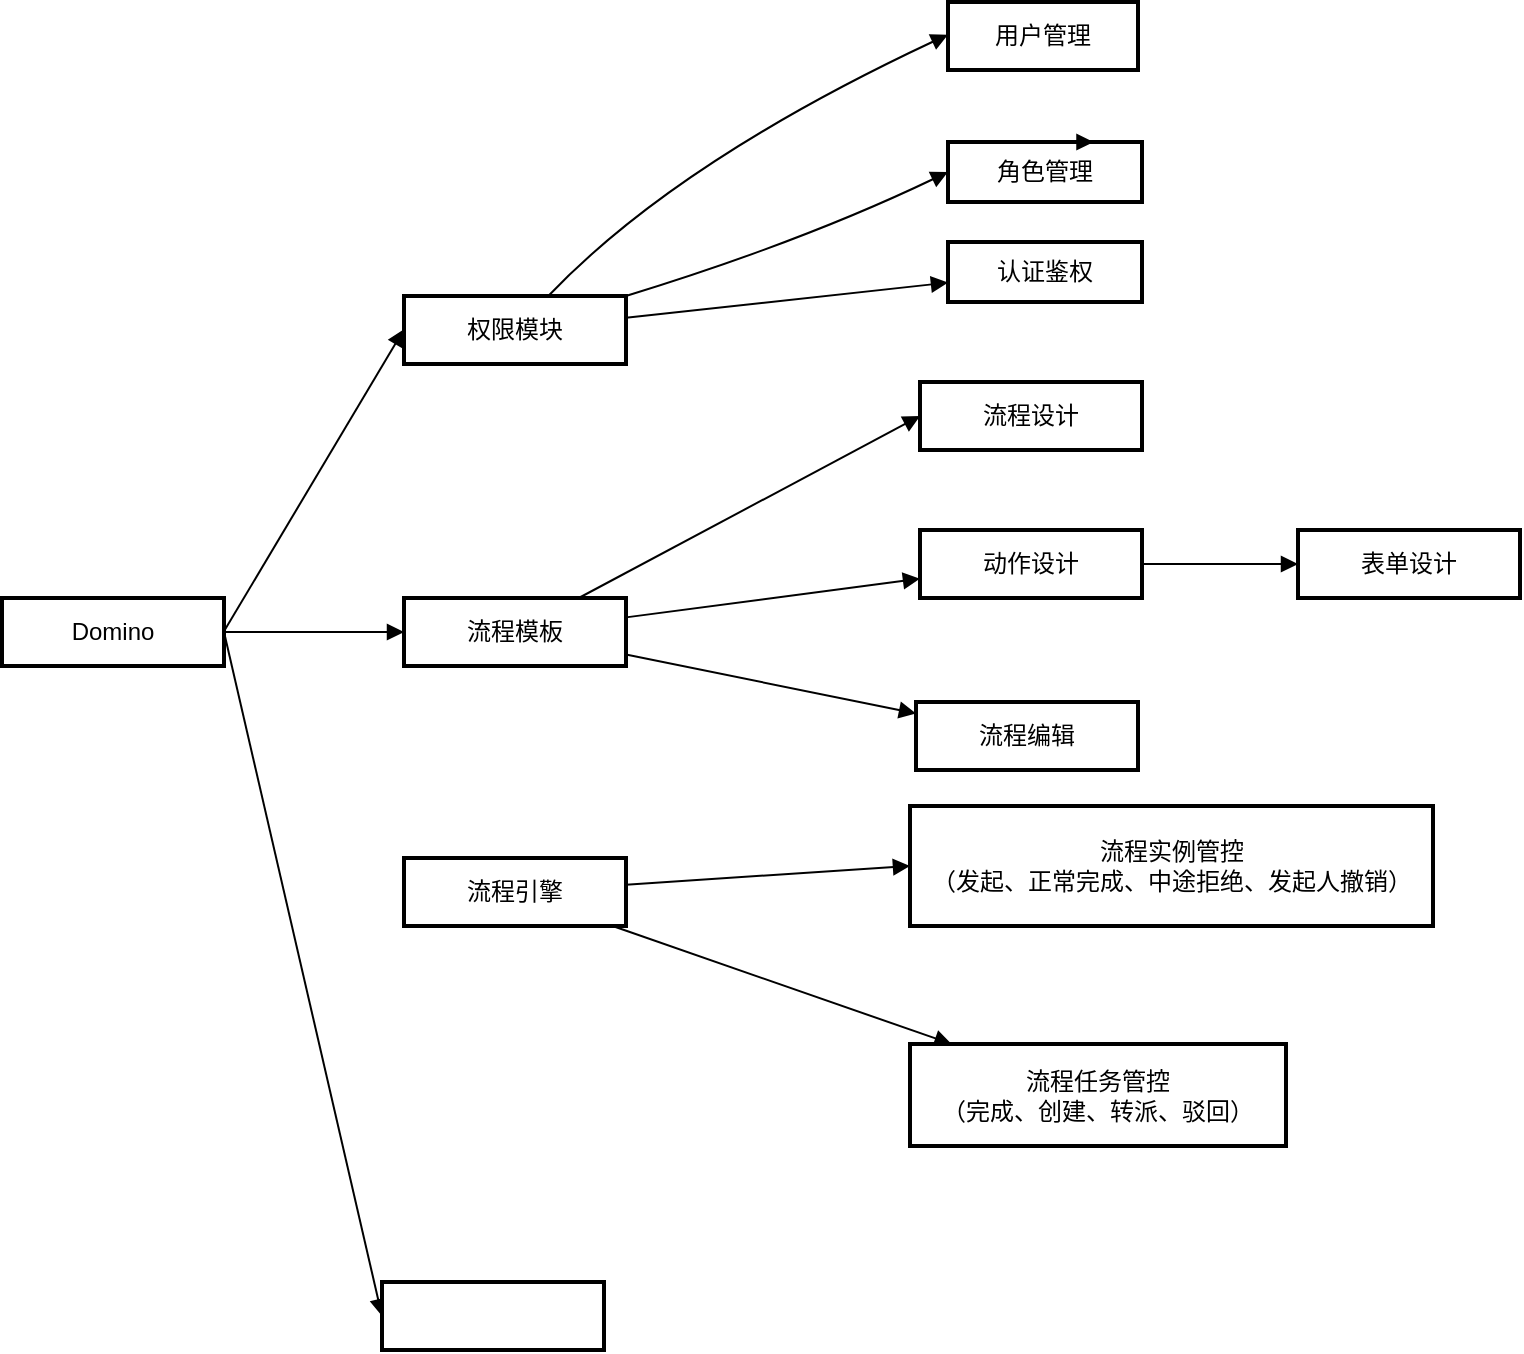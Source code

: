 <mxfile version="24.6.4" type="github">
  <diagram name="第 1 页" id="nqRD-a27WpIO2w8qelBA">
    <mxGraphModel dx="1781" dy="521" grid="1" gridSize="10" guides="1" tooltips="1" connect="1" arrows="1" fold="1" page="1" pageScale="1" pageWidth="827" pageHeight="1169" math="0" shadow="0">
      <root>
        <mxCell id="0" />
        <mxCell id="1" parent="0" />
        <mxCell id="qZ0Al_ocSewOCygFmfN4-48" value="" style="edgeStyle=none;shape=connector;curved=1;rounded=1;orthogonalLoop=1;jettySize=auto;html=1;strokeColor=default;align=center;verticalAlign=middle;fontFamily=Helvetica;fontSize=12;fontColor=default;labelBackgroundColor=default;startArrow=none;endArrow=block;exitX=1;exitY=0.5;exitDx=0;exitDy=0;" edge="1" parent="1" source="2" target="qZ0Al_ocSewOCygFmfN4-47">
          <mxGeometry relative="1" as="geometry" />
        </mxCell>
        <mxCell id="qZ0Al_ocSewOCygFmfN4-70" value="" style="edgeStyle=none;shape=connector;curved=1;rounded=1;orthogonalLoop=1;jettySize=auto;html=1;strokeColor=default;align=center;verticalAlign=middle;fontFamily=Helvetica;fontSize=12;fontColor=default;labelBackgroundColor=default;startArrow=none;endArrow=block;exitX=1;exitY=0.5;exitDx=0;exitDy=0;entryX=0;entryY=0.5;entryDx=0;entryDy=0;" edge="1" parent="1" source="2" target="qZ0Al_ocSewOCygFmfN4-69">
          <mxGeometry relative="1" as="geometry" />
        </mxCell>
        <mxCell id="2" value="Domino" style="whiteSpace=wrap;strokeWidth=2;" parent="1" vertex="1">
          <mxGeometry x="-40" y="318" width="111" height="34" as="geometry" />
        </mxCell>
        <mxCell id="qZ0Al_ocSewOCygFmfN4-38" value="" style="edgeStyle=none;shape=connector;curved=1;rounded=1;orthogonalLoop=1;jettySize=auto;html=1;strokeColor=default;align=center;verticalAlign=middle;fontFamily=Helvetica;fontSize=11;fontColor=default;labelBackgroundColor=default;startArrow=none;endArrow=block;entryX=0;entryY=0.5;entryDx=0;entryDy=0;" edge="1" parent="1" source="3" target="qZ0Al_ocSewOCygFmfN4-37">
          <mxGeometry relative="1" as="geometry">
            <Array as="points">
              <mxPoint x="360" y="140" />
            </Array>
          </mxGeometry>
        </mxCell>
        <mxCell id="qZ0Al_ocSewOCygFmfN4-44" value="" style="edgeStyle=none;shape=connector;curved=1;rounded=1;orthogonalLoop=1;jettySize=auto;html=1;strokeColor=default;align=center;verticalAlign=middle;fontFamily=Helvetica;fontSize=11;fontColor=default;labelBackgroundColor=default;startArrow=none;endArrow=block;" edge="1" parent="1" source="3" target="qZ0Al_ocSewOCygFmfN4-43">
          <mxGeometry relative="1" as="geometry" />
        </mxCell>
        <mxCell id="3" value="权限模块" style="whiteSpace=wrap;strokeWidth=2;" parent="1" vertex="1">
          <mxGeometry x="161" y="167" width="111" height="34" as="geometry" />
        </mxCell>
        <mxCell id="4" value="用户管理" style="whiteSpace=wrap;strokeWidth=2;" parent="1" vertex="1">
          <mxGeometry x="433" y="20" width="95" height="34" as="geometry" />
        </mxCell>
        <mxCell id="15" value="" style="curved=1;startArrow=none;endArrow=block;exitX=1;exitY=0.49;entryX=0;entryY=0.49;" parent="1" source="2" target="3" edge="1">
          <mxGeometry relative="1" as="geometry">
            <Array as="points" />
          </mxGeometry>
        </mxCell>
        <mxCell id="16" value="" style="curved=1;startArrow=none;endArrow=block;exitX=0.65;exitY=0;entryX=0;entryY=0.48;" parent="1" source="3" target="4" edge="1">
          <mxGeometry relative="1" as="geometry">
            <Array as="points">
              <mxPoint x="297" y="100" />
            </Array>
          </mxGeometry>
        </mxCell>
        <mxCell id="qZ0Al_ocSewOCygFmfN4-37" value="角色管理" style="whiteSpace=wrap;strokeWidth=2;" vertex="1" parent="1">
          <mxGeometry x="433" y="90" width="97" height="30" as="geometry" />
        </mxCell>
        <mxCell id="qZ0Al_ocSewOCygFmfN4-39" style="edgeStyle=none;shape=connector;curved=1;rounded=1;orthogonalLoop=1;jettySize=auto;html=1;exitX=0.5;exitY=0;exitDx=0;exitDy=0;entryX=0.75;entryY=0;entryDx=0;entryDy=0;strokeColor=default;align=center;verticalAlign=middle;fontFamily=Helvetica;fontSize=11;fontColor=default;labelBackgroundColor=default;startArrow=none;endArrow=block;" edge="1" parent="1" source="qZ0Al_ocSewOCygFmfN4-37" target="qZ0Al_ocSewOCygFmfN4-37">
          <mxGeometry relative="1" as="geometry" />
        </mxCell>
        <mxCell id="qZ0Al_ocSewOCygFmfN4-43" value="认证鉴权" style="whiteSpace=wrap;strokeWidth=2;" vertex="1" parent="1">
          <mxGeometry x="433" y="140" width="97" height="30" as="geometry" />
        </mxCell>
        <mxCell id="qZ0Al_ocSewOCygFmfN4-50" value="" style="edgeStyle=none;shape=connector;curved=1;rounded=1;orthogonalLoop=1;jettySize=auto;html=1;strokeColor=default;align=center;verticalAlign=middle;fontFamily=Helvetica;fontSize=12;fontColor=default;labelBackgroundColor=default;startArrow=none;endArrow=block;entryX=0;entryY=0.5;entryDx=0;entryDy=0;" edge="1" parent="1" source="qZ0Al_ocSewOCygFmfN4-47" target="qZ0Al_ocSewOCygFmfN4-49">
          <mxGeometry relative="1" as="geometry" />
        </mxCell>
        <mxCell id="qZ0Al_ocSewOCygFmfN4-52" value="" style="edgeStyle=none;shape=connector;curved=1;rounded=1;orthogonalLoop=1;jettySize=auto;html=1;strokeColor=default;align=center;verticalAlign=middle;fontFamily=Helvetica;fontSize=12;fontColor=default;labelBackgroundColor=default;startArrow=none;endArrow=block;" edge="1" parent="1" source="qZ0Al_ocSewOCygFmfN4-47" target="qZ0Al_ocSewOCygFmfN4-51">
          <mxGeometry relative="1" as="geometry" />
        </mxCell>
        <mxCell id="qZ0Al_ocSewOCygFmfN4-58" value="" style="edgeStyle=none;shape=connector;curved=1;rounded=1;orthogonalLoop=1;jettySize=auto;html=1;strokeColor=default;align=center;verticalAlign=middle;fontFamily=Helvetica;fontSize=12;fontColor=default;labelBackgroundColor=default;startArrow=none;endArrow=block;" edge="1" parent="1" source="qZ0Al_ocSewOCygFmfN4-47" target="qZ0Al_ocSewOCygFmfN4-57">
          <mxGeometry relative="1" as="geometry" />
        </mxCell>
        <mxCell id="qZ0Al_ocSewOCygFmfN4-47" value="流程模板" style="whiteSpace=wrap;strokeWidth=2;" vertex="1" parent="1">
          <mxGeometry x="161" y="318" width="111" height="34" as="geometry" />
        </mxCell>
        <mxCell id="qZ0Al_ocSewOCygFmfN4-49" value="流程设计" style="whiteSpace=wrap;strokeWidth=2;" vertex="1" parent="1">
          <mxGeometry x="419" y="210" width="111" height="34" as="geometry" />
        </mxCell>
        <mxCell id="qZ0Al_ocSewOCygFmfN4-56" value="" style="edgeStyle=none;shape=connector;curved=1;rounded=1;orthogonalLoop=1;jettySize=auto;html=1;strokeColor=default;align=center;verticalAlign=middle;fontFamily=Helvetica;fontSize=12;fontColor=default;labelBackgroundColor=default;startArrow=none;endArrow=block;" edge="1" parent="1" source="qZ0Al_ocSewOCygFmfN4-51" target="qZ0Al_ocSewOCygFmfN4-55">
          <mxGeometry relative="1" as="geometry" />
        </mxCell>
        <mxCell id="qZ0Al_ocSewOCygFmfN4-51" value="动作设计" style="whiteSpace=wrap;strokeWidth=2;" vertex="1" parent="1">
          <mxGeometry x="419" y="284" width="111" height="34" as="geometry" />
        </mxCell>
        <mxCell id="qZ0Al_ocSewOCygFmfN4-55" value="表单设计" style="whiteSpace=wrap;strokeWidth=2;" vertex="1" parent="1">
          <mxGeometry x="608" y="284" width="111" height="34" as="geometry" />
        </mxCell>
        <mxCell id="qZ0Al_ocSewOCygFmfN4-57" value="流程编辑" style="whiteSpace=wrap;strokeWidth=2;" vertex="1" parent="1">
          <mxGeometry x="417" y="370" width="111" height="34" as="geometry" />
        </mxCell>
        <mxCell id="qZ0Al_ocSewOCygFmfN4-61" value="" style="edgeStyle=none;shape=connector;curved=1;rounded=1;orthogonalLoop=1;jettySize=auto;html=1;strokeColor=default;align=center;verticalAlign=middle;fontFamily=Helvetica;fontSize=12;fontColor=default;labelBackgroundColor=default;startArrow=none;endArrow=block;entryX=0;entryY=0.5;entryDx=0;entryDy=0;" edge="1" parent="1" source="qZ0Al_ocSewOCygFmfN4-59" target="qZ0Al_ocSewOCygFmfN4-60">
          <mxGeometry relative="1" as="geometry" />
        </mxCell>
        <mxCell id="qZ0Al_ocSewOCygFmfN4-63" value="" style="edgeStyle=none;shape=connector;curved=1;rounded=1;orthogonalLoop=1;jettySize=auto;html=1;strokeColor=default;align=center;verticalAlign=middle;fontFamily=Helvetica;fontSize=12;fontColor=default;labelBackgroundColor=default;startArrow=none;endArrow=block;" edge="1" parent="1" source="qZ0Al_ocSewOCygFmfN4-59" target="qZ0Al_ocSewOCygFmfN4-62">
          <mxGeometry relative="1" as="geometry" />
        </mxCell>
        <mxCell id="qZ0Al_ocSewOCygFmfN4-59" value="流程引擎" style="whiteSpace=wrap;strokeWidth=2;" vertex="1" parent="1">
          <mxGeometry x="161" y="448" width="111" height="34" as="geometry" />
        </mxCell>
        <mxCell id="qZ0Al_ocSewOCygFmfN4-60" value="流程实例管控&#xa;（发起、正常完成、中途拒绝、发起人撤销）" style="whiteSpace=wrap;strokeWidth=2;" vertex="1" parent="1">
          <mxGeometry x="414" y="422" width="261.5" height="60" as="geometry" />
        </mxCell>
        <mxCell id="qZ0Al_ocSewOCygFmfN4-62" value="流程任务管控&#xa;（完成、创建、转派、驳回）" style="whiteSpace=wrap;strokeWidth=2;" vertex="1" parent="1">
          <mxGeometry x="414" y="541" width="188" height="51" as="geometry" />
        </mxCell>
        <mxCell id="qZ0Al_ocSewOCygFmfN4-69" value="" style="whiteSpace=wrap;strokeWidth=2;" vertex="1" parent="1">
          <mxGeometry x="150" y="660" width="111" height="34" as="geometry" />
        </mxCell>
      </root>
    </mxGraphModel>
  </diagram>
</mxfile>
